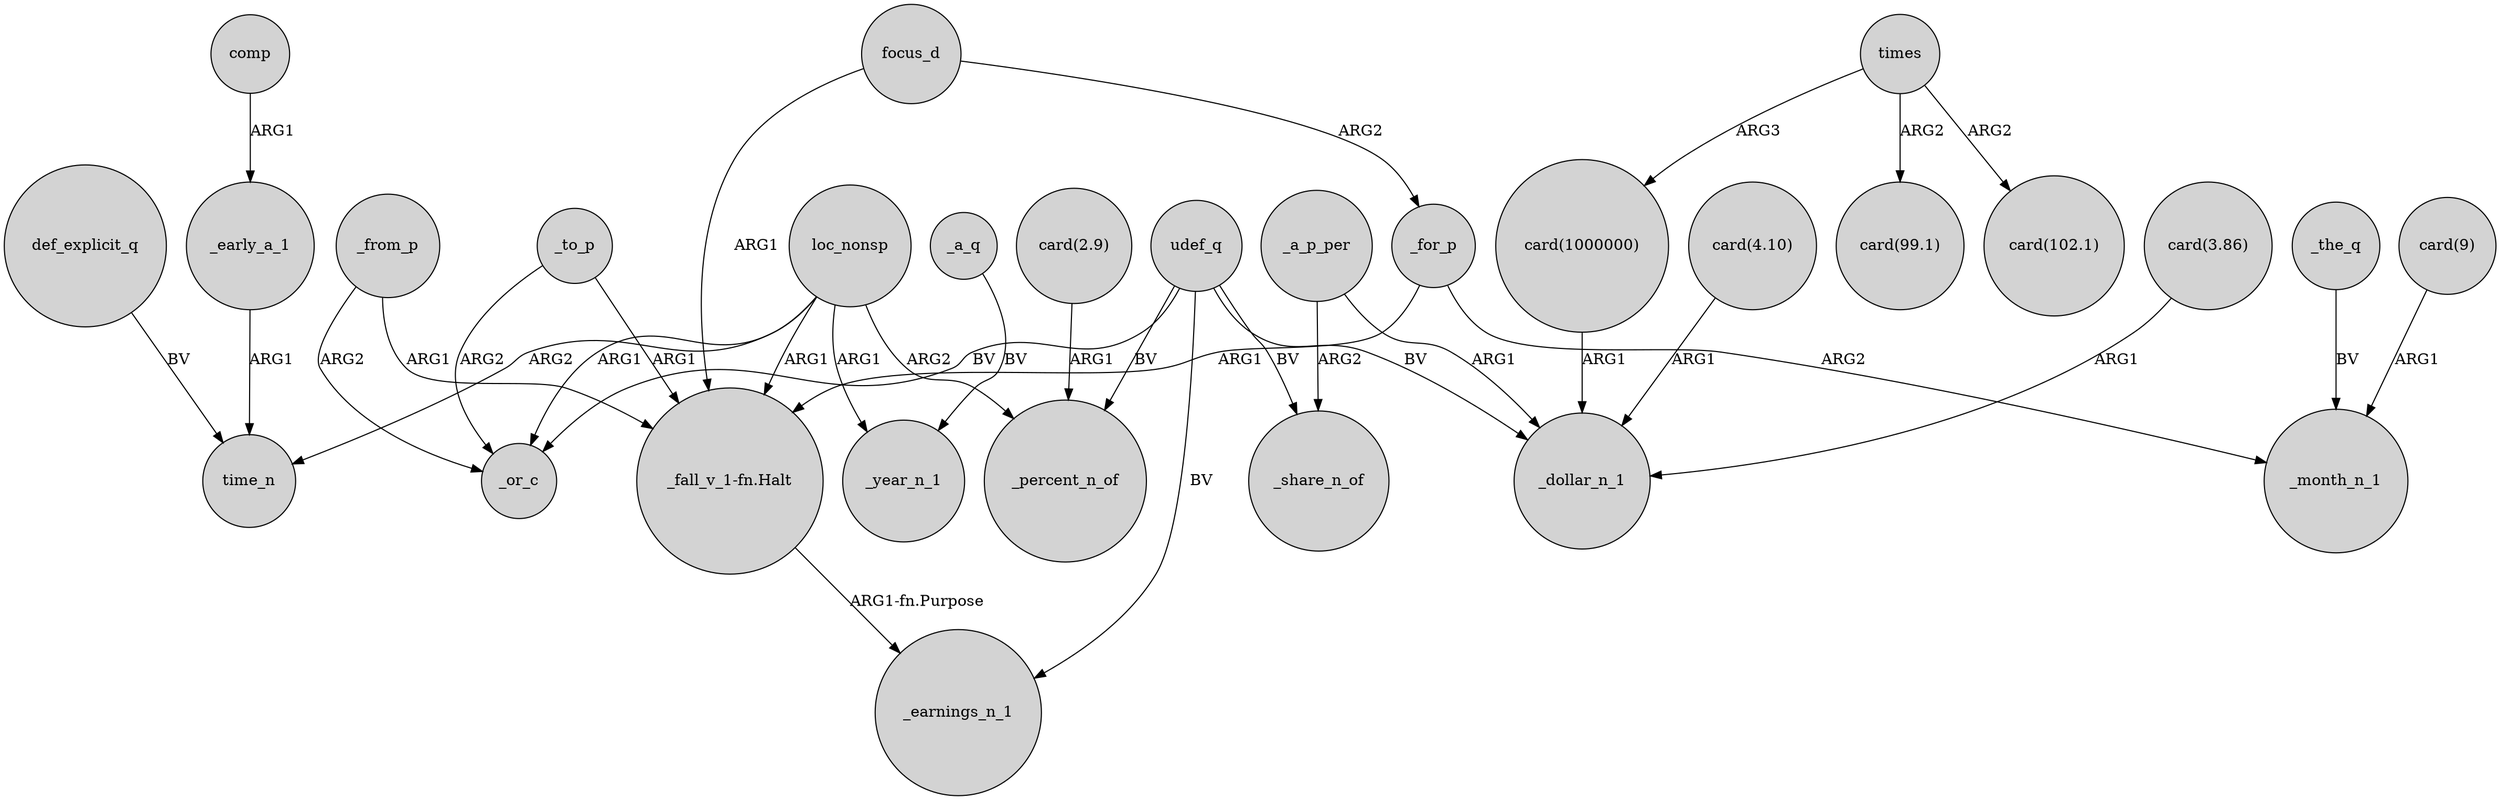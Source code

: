 digraph {
	node [shape=circle style=filled]
	_early_a_1 -> time_n [label=ARG1]
	_to_p -> _or_c [label=ARG2]
	"_fall_v_1-fn.Halt" -> _earnings_n_1 [label="ARG1-fn.Purpose"]
	"card(2.9)" -> _percent_n_of [label=ARG1]
	_the_q -> _month_n_1 [label=BV]
	loc_nonsp -> _year_n_1 [label=ARG1]
	focus_d -> "_fall_v_1-fn.Halt" [label=ARG1]
	"card(3.86)" -> _dollar_n_1 [label=ARG1]
	_for_p -> "_fall_v_1-fn.Halt" [label=ARG1]
	times -> "card(1000000)" [label=ARG3]
	comp -> _early_a_1 [label=ARG1]
	"card(4.10)" -> _dollar_n_1 [label=ARG1]
	_a_q -> _year_n_1 [label=BV]
	times -> "card(99.1)" [label=ARG2]
	udef_q -> _or_c [label=BV]
	loc_nonsp -> "_fall_v_1-fn.Halt" [label=ARG1]
	_a_p_per -> _share_n_of [label=ARG2]
	udef_q -> _earnings_n_1 [label=BV]
	udef_q -> _percent_n_of [label=BV]
	udef_q -> _share_n_of [label=BV]
	udef_q -> _dollar_n_1 [label=BV]
	_from_p -> "_fall_v_1-fn.Halt" [label=ARG1]
	"card(1000000)" -> _dollar_n_1 [label=ARG1]
	_from_p -> _or_c [label=ARG2]
	loc_nonsp -> _or_c [label=ARG1]
	_a_p_per -> _dollar_n_1 [label=ARG1]
	def_explicit_q -> time_n [label=BV]
	loc_nonsp -> time_n [label=ARG2]
	"card(9)" -> _month_n_1 [label=ARG1]
	focus_d -> _for_p [label=ARG2]
	times -> "card(102.1)" [label=ARG2]
	_to_p -> "_fall_v_1-fn.Halt" [label=ARG1]
	_for_p -> _month_n_1 [label=ARG2]
	loc_nonsp -> _percent_n_of [label=ARG2]
}

